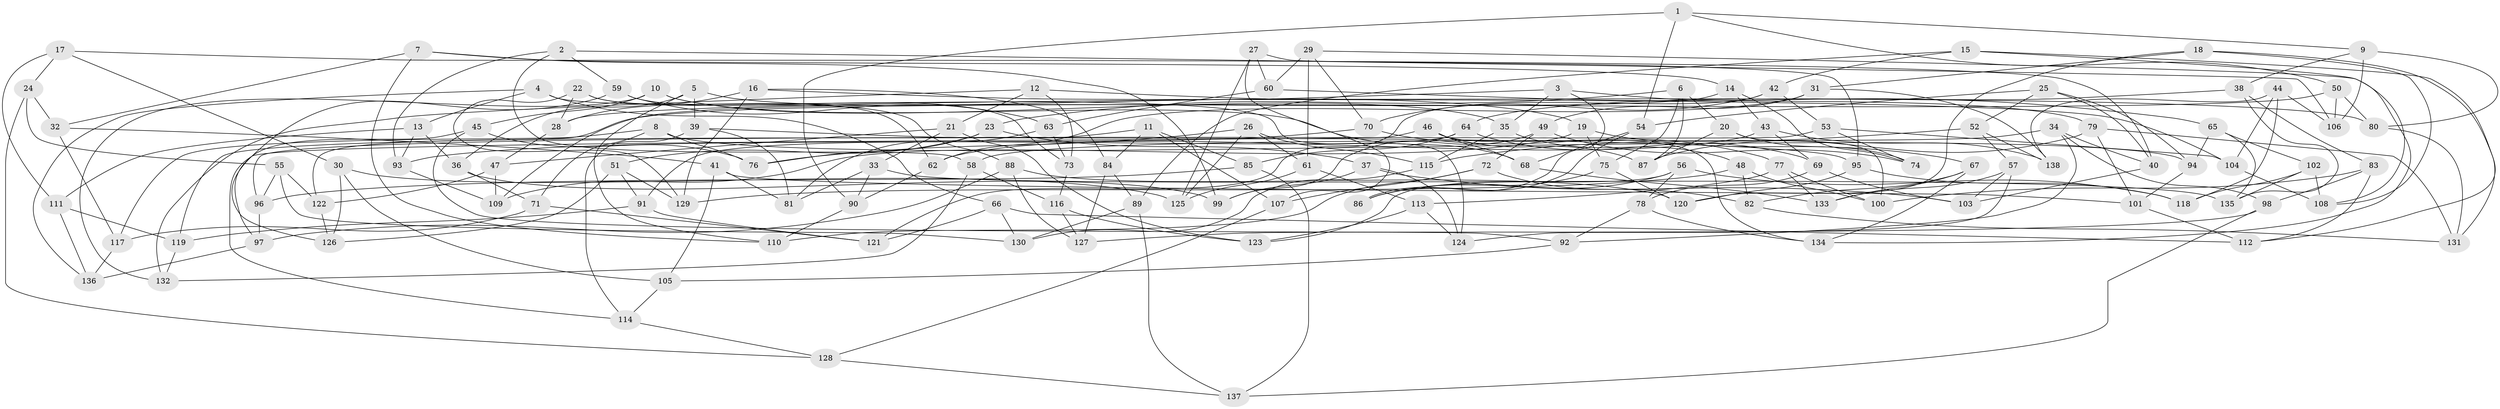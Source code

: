 // coarse degree distribution, {6: 0.5217391304347826, 4: 0.17391304347826086, 5: 0.15942028985507245, 3: 0.028985507246376812, 7: 0.07246376811594203, 10: 0.014492753623188406, 8: 0.028985507246376812}
// Generated by graph-tools (version 1.1) at 2025/38/03/04/25 23:38:18]
// undirected, 138 vertices, 276 edges
graph export_dot {
  node [color=gray90,style=filled];
  1;
  2;
  3;
  4;
  5;
  6;
  7;
  8;
  9;
  10;
  11;
  12;
  13;
  14;
  15;
  16;
  17;
  18;
  19;
  20;
  21;
  22;
  23;
  24;
  25;
  26;
  27;
  28;
  29;
  30;
  31;
  32;
  33;
  34;
  35;
  36;
  37;
  38;
  39;
  40;
  41;
  42;
  43;
  44;
  45;
  46;
  47;
  48;
  49;
  50;
  51;
  52;
  53;
  54;
  55;
  56;
  57;
  58;
  59;
  60;
  61;
  62;
  63;
  64;
  65;
  66;
  67;
  68;
  69;
  70;
  71;
  72;
  73;
  74;
  75;
  76;
  77;
  78;
  79;
  80;
  81;
  82;
  83;
  84;
  85;
  86;
  87;
  88;
  89;
  90;
  91;
  92;
  93;
  94;
  95;
  96;
  97;
  98;
  99;
  100;
  101;
  102;
  103;
  104;
  105;
  106;
  107;
  108;
  109;
  110;
  111;
  112;
  113;
  114;
  115;
  116;
  117;
  118;
  119;
  120;
  121;
  122;
  123;
  124;
  125;
  126;
  127;
  128;
  129;
  130;
  131;
  132;
  133;
  134;
  135;
  136;
  137;
  138;
  1 -- 54;
  1 -- 9;
  1 -- 90;
  1 -- 50;
  2 -- 59;
  2 -- 58;
  2 -- 106;
  2 -- 93;
  3 -- 28;
  3 -- 35;
  3 -- 79;
  3 -- 86;
  4 -- 124;
  4 -- 13;
  4 -- 136;
  4 -- 66;
  5 -- 19;
  5 -- 36;
  5 -- 39;
  5 -- 110;
  6 -- 20;
  6 -- 87;
  6 -- 75;
  6 -- 23;
  7 -- 110;
  7 -- 99;
  7 -- 32;
  7 -- 14;
  8 -- 71;
  8 -- 94;
  8 -- 117;
  8 -- 76;
  9 -- 106;
  9 -- 38;
  9 -- 80;
  10 -- 68;
  10 -- 132;
  10 -- 45;
  10 -- 35;
  11 -- 119;
  11 -- 84;
  11 -- 85;
  11 -- 107;
  12 -- 73;
  12 -- 132;
  12 -- 21;
  12 -- 80;
  13 -- 111;
  13 -- 36;
  13 -- 93;
  14 -- 109;
  14 -- 43;
  14 -- 74;
  15 -- 89;
  15 -- 108;
  15 -- 42;
  15 -- 131;
  16 -- 84;
  16 -- 104;
  16 -- 28;
  16 -- 129;
  17 -- 24;
  17 -- 111;
  17 -- 30;
  17 -- 40;
  18 -- 112;
  18 -- 120;
  18 -- 108;
  18 -- 31;
  19 -- 67;
  19 -- 75;
  19 -- 109;
  20 -- 100;
  20 -- 74;
  20 -- 87;
  21 -- 123;
  21 -- 47;
  21 -- 33;
  22 -- 129;
  22 -- 88;
  22 -- 28;
  22 -- 62;
  23 -- 37;
  23 -- 76;
  23 -- 51;
  24 -- 32;
  24 -- 128;
  24 -- 55;
  25 -- 54;
  25 -- 52;
  25 -- 94;
  25 -- 40;
  26 -- 76;
  26 -- 115;
  26 -- 125;
  26 -- 61;
  27 -- 60;
  27 -- 107;
  27 -- 125;
  27 -- 95;
  28 -- 47;
  29 -- 70;
  29 -- 134;
  29 -- 60;
  29 -- 61;
  30 -- 126;
  30 -- 125;
  30 -- 105;
  31 -- 138;
  31 -- 62;
  31 -- 49;
  32 -- 41;
  32 -- 117;
  33 -- 90;
  33 -- 81;
  33 -- 135;
  34 -- 40;
  34 -- 58;
  34 -- 98;
  34 -- 92;
  35 -- 115;
  35 -- 48;
  36 -- 99;
  36 -- 71;
  37 -- 103;
  37 -- 124;
  37 -- 99;
  38 -- 135;
  38 -- 64;
  38 -- 83;
  39 -- 114;
  39 -- 81;
  39 -- 95;
  40 -- 103;
  41 -- 105;
  41 -- 101;
  41 -- 81;
  42 -- 121;
  42 -- 53;
  42 -- 70;
  43 -- 69;
  43 -- 138;
  43 -- 62;
  44 -- 106;
  44 -- 118;
  44 -- 104;
  44 -- 138;
  45 -- 76;
  45 -- 92;
  45 -- 97;
  46 -- 87;
  46 -- 134;
  46 -- 68;
  46 -- 114;
  47 -- 109;
  47 -- 122;
  48 -- 129;
  48 -- 82;
  48 -- 100;
  49 -- 99;
  49 -- 74;
  49 -- 72;
  50 -- 106;
  50 -- 122;
  50 -- 80;
  51 -- 129;
  51 -- 91;
  51 -- 126;
  52 -- 115;
  52 -- 138;
  52 -- 57;
  53 -- 96;
  53 -- 74;
  53 -- 104;
  54 -- 86;
  54 -- 68;
  55 -- 96;
  55 -- 130;
  55 -- 122;
  56 -- 78;
  56 -- 123;
  56 -- 118;
  56 -- 86;
  57 -- 124;
  57 -- 103;
  57 -- 133;
  58 -- 132;
  58 -- 116;
  59 -- 63;
  59 -- 126;
  59 -- 73;
  60 -- 65;
  60 -- 63;
  61 -- 125;
  61 -- 113;
  62 -- 90;
  63 -- 81;
  63 -- 73;
  64 -- 85;
  64 -- 91;
  64 -- 69;
  65 -- 102;
  65 -- 94;
  65 -- 135;
  66 -- 130;
  66 -- 121;
  66 -- 112;
  67 -- 82;
  67 -- 133;
  67 -- 134;
  68 -- 133;
  69 -- 103;
  69 -- 78;
  70 -- 93;
  70 -- 77;
  71 -- 121;
  71 -- 117;
  72 -- 82;
  72 -- 110;
  72 -- 107;
  73 -- 116;
  75 -- 120;
  75 -- 86;
  77 -- 133;
  77 -- 113;
  77 -- 100;
  78 -- 134;
  78 -- 92;
  79 -- 101;
  79 -- 131;
  79 -- 87;
  80 -- 131;
  82 -- 131;
  83 -- 98;
  83 -- 112;
  83 -- 100;
  84 -- 127;
  84 -- 89;
  85 -- 137;
  85 -- 96;
  88 -- 97;
  88 -- 127;
  88 -- 120;
  89 -- 130;
  89 -- 137;
  90 -- 110;
  91 -- 121;
  91 -- 119;
  92 -- 105;
  93 -- 109;
  94 -- 101;
  95 -- 118;
  95 -- 120;
  96 -- 97;
  97 -- 136;
  98 -- 137;
  98 -- 127;
  101 -- 112;
  102 -- 118;
  102 -- 108;
  102 -- 135;
  104 -- 108;
  105 -- 114;
  107 -- 128;
  111 -- 119;
  111 -- 136;
  113 -- 124;
  113 -- 123;
  114 -- 128;
  115 -- 130;
  116 -- 127;
  116 -- 123;
  117 -- 136;
  119 -- 132;
  122 -- 126;
  128 -- 137;
}
